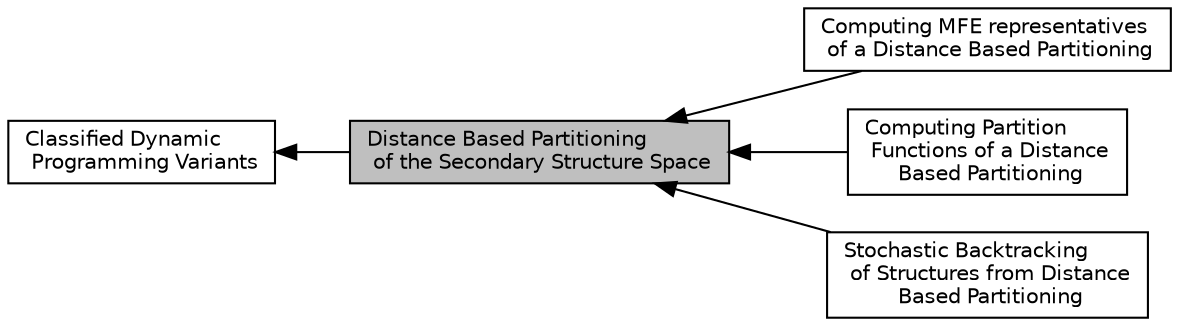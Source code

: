 digraph "Distance Based Partitioning of the Secondary Structure Space"
{
  bgcolor="transparent";
  edge [fontname="Helvetica",fontsize="10",labelfontname="Helvetica",labelfontsize="10"];
  node [fontname="Helvetica",fontsize="10",shape=box];
  rankdir=LR;
  Node2 [label="Classified Dynamic\l Programming Variants",height=0.2,width=0.4,color="black",URL="$group__class__fold.html",tooltip=" "];
  Node1 [label="Distance Based Partitioning\l of the Secondary Structure Space",height=0.2,width=0.4,color="black", fillcolor="grey75", style="filled", fontcolor="black",tooltip=" "];
  Node3 [label="Computing MFE representatives\l of a Distance Based Partitioning",height=0.2,width=0.4,color="black",URL="$group__kl__neighborhood__mfe.html",tooltip="Compute the minimum free energy (MFE) and secondary structures for a partitioning of the secondary st..."];
  Node4 [label="Computing Partition\l Functions of a Distance\l Based Partitioning",height=0.2,width=0.4,color="black",URL="$group__kl__neighborhood__pf.html",tooltip="Compute the partition function and stochastically sample secondary structures for a partitioning of t..."];
  Node5 [label="Stochastic Backtracking\l of Structures from Distance\l Based Partitioning",height=0.2,width=0.4,color="black",URL="$group__kl__neighborhood__stochbt.html",tooltip="Contains functions related to stochastic backtracking from a specified distance class."];
  Node2->Node1 [shape=plaintext, dir="back", style="solid"];
  Node1->Node3 [shape=plaintext, dir="back", style="solid"];
  Node1->Node4 [shape=plaintext, dir="back", style="solid"];
  Node1->Node5 [shape=plaintext, dir="back", style="solid"];
}
